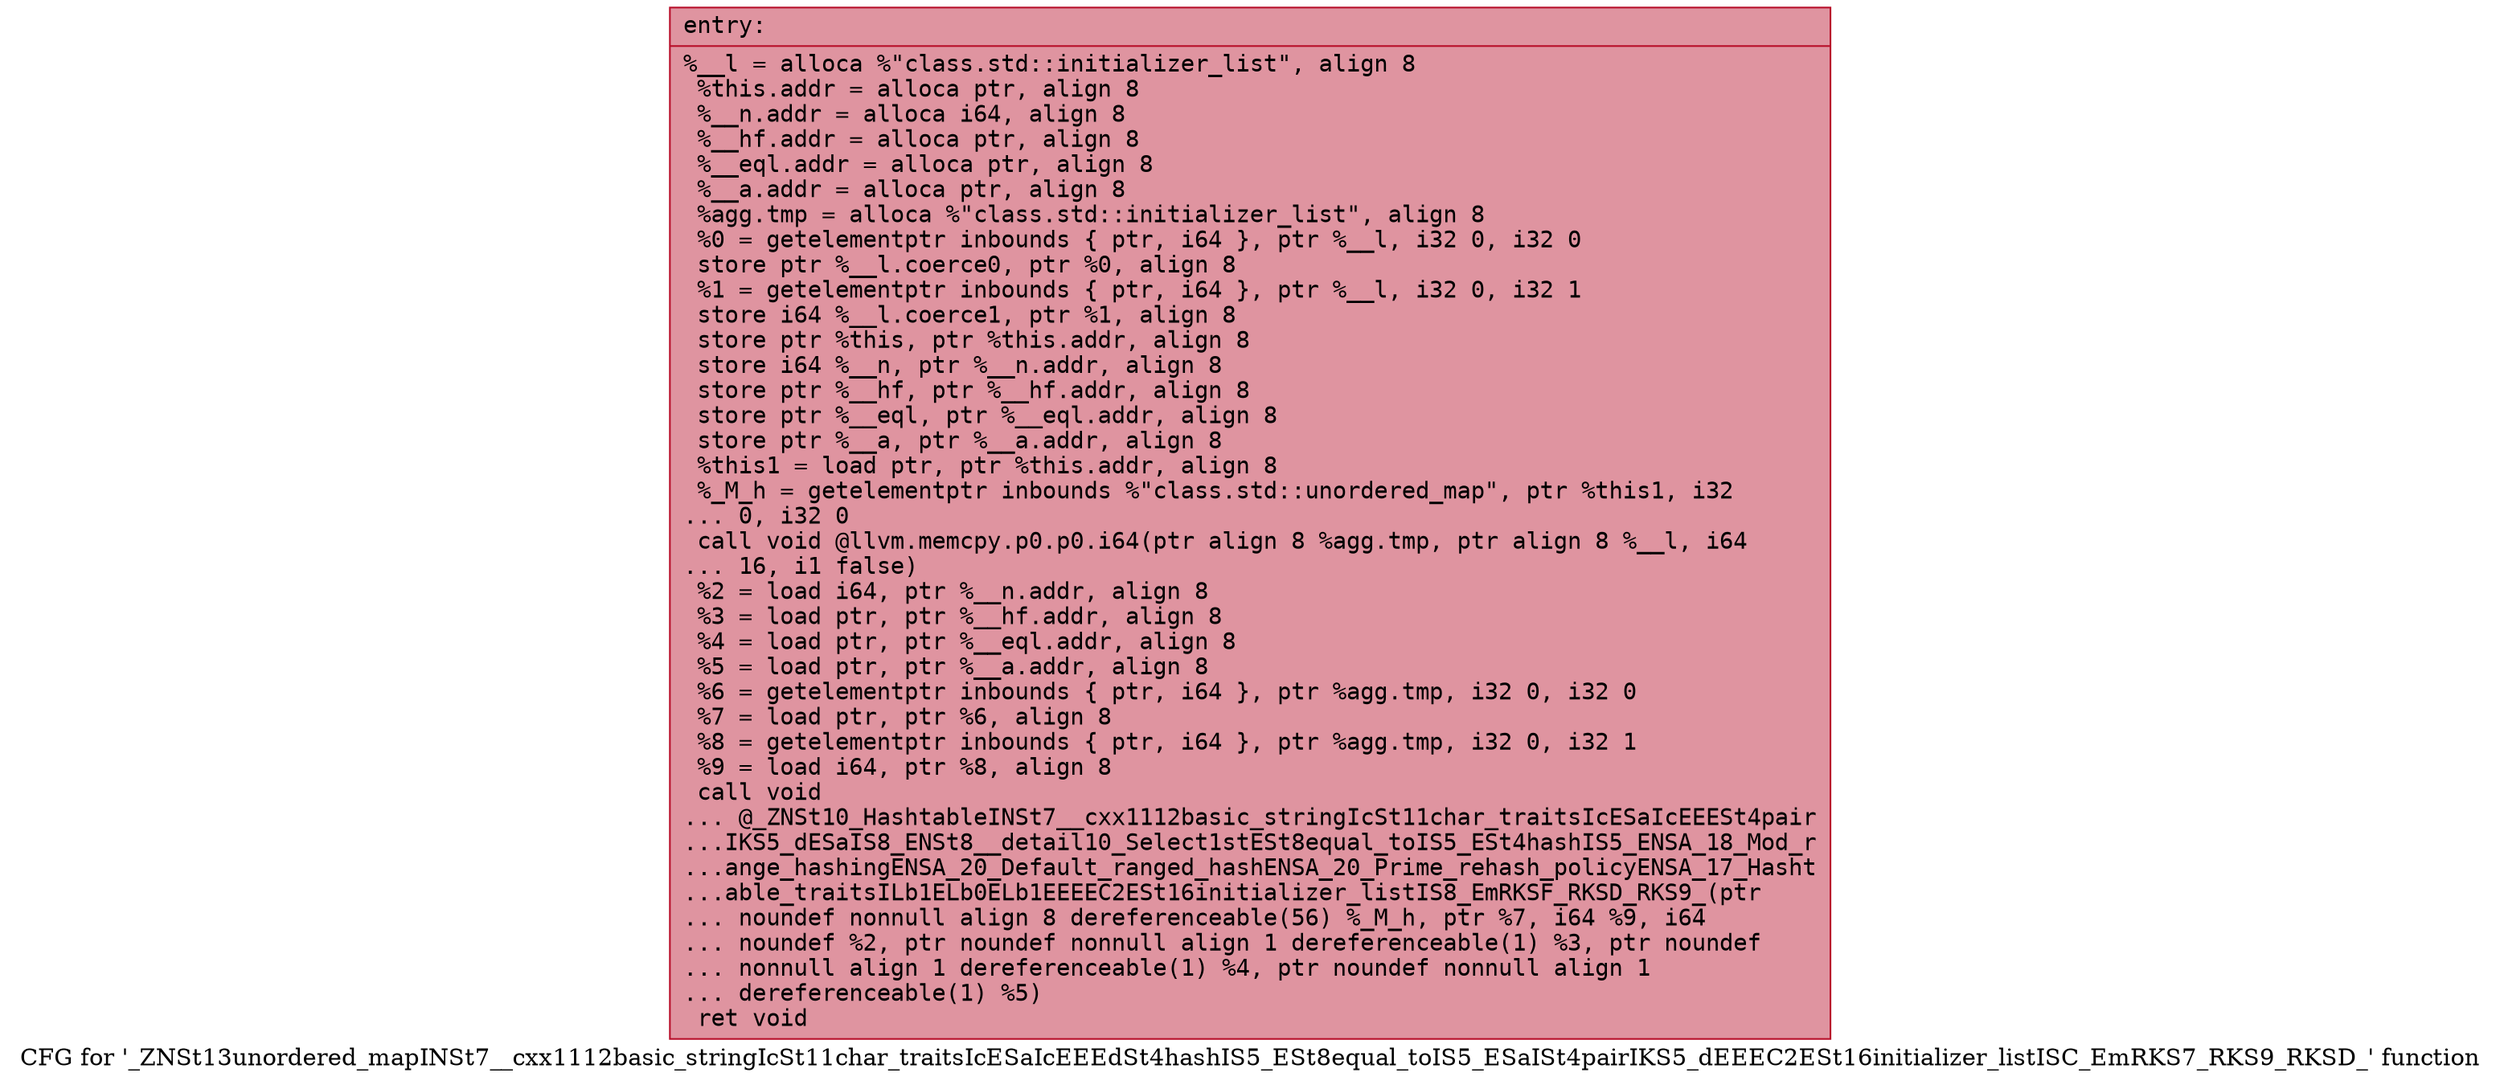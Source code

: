 digraph "CFG for '_ZNSt13unordered_mapINSt7__cxx1112basic_stringIcSt11char_traitsIcESaIcEEEdSt4hashIS5_ESt8equal_toIS5_ESaISt4pairIKS5_dEEEC2ESt16initializer_listISC_EmRKS7_RKS9_RKSD_' function" {
	label="CFG for '_ZNSt13unordered_mapINSt7__cxx1112basic_stringIcSt11char_traitsIcESaIcEEEdSt4hashIS5_ESt8equal_toIS5_ESaISt4pairIKS5_dEEEC2ESt16initializer_listISC_EmRKS7_RKS9_RKSD_' function";

	Node0x556bfe11e430 [shape=record,color="#b70d28ff", style=filled, fillcolor="#b70d2870" fontname="Courier",label="{entry:\l|  %__l = alloca %\"class.std::initializer_list\", align 8\l  %this.addr = alloca ptr, align 8\l  %__n.addr = alloca i64, align 8\l  %__hf.addr = alloca ptr, align 8\l  %__eql.addr = alloca ptr, align 8\l  %__a.addr = alloca ptr, align 8\l  %agg.tmp = alloca %\"class.std::initializer_list\", align 8\l  %0 = getelementptr inbounds \{ ptr, i64 \}, ptr %__l, i32 0, i32 0\l  store ptr %__l.coerce0, ptr %0, align 8\l  %1 = getelementptr inbounds \{ ptr, i64 \}, ptr %__l, i32 0, i32 1\l  store i64 %__l.coerce1, ptr %1, align 8\l  store ptr %this, ptr %this.addr, align 8\l  store i64 %__n, ptr %__n.addr, align 8\l  store ptr %__hf, ptr %__hf.addr, align 8\l  store ptr %__eql, ptr %__eql.addr, align 8\l  store ptr %__a, ptr %__a.addr, align 8\l  %this1 = load ptr, ptr %this.addr, align 8\l  %_M_h = getelementptr inbounds %\"class.std::unordered_map\", ptr %this1, i32\l... 0, i32 0\l  call void @llvm.memcpy.p0.p0.i64(ptr align 8 %agg.tmp, ptr align 8 %__l, i64\l... 16, i1 false)\l  %2 = load i64, ptr %__n.addr, align 8\l  %3 = load ptr, ptr %__hf.addr, align 8\l  %4 = load ptr, ptr %__eql.addr, align 8\l  %5 = load ptr, ptr %__a.addr, align 8\l  %6 = getelementptr inbounds \{ ptr, i64 \}, ptr %agg.tmp, i32 0, i32 0\l  %7 = load ptr, ptr %6, align 8\l  %8 = getelementptr inbounds \{ ptr, i64 \}, ptr %agg.tmp, i32 0, i32 1\l  %9 = load i64, ptr %8, align 8\l  call void\l... @_ZNSt10_HashtableINSt7__cxx1112basic_stringIcSt11char_traitsIcESaIcEEESt4pair\l...IKS5_dESaIS8_ENSt8__detail10_Select1stESt8equal_toIS5_ESt4hashIS5_ENSA_18_Mod_r\l...ange_hashingENSA_20_Default_ranged_hashENSA_20_Prime_rehash_policyENSA_17_Hasht\l...able_traitsILb1ELb0ELb1EEEEC2ESt16initializer_listIS8_EmRKSF_RKSD_RKS9_(ptr\l... noundef nonnull align 8 dereferenceable(56) %_M_h, ptr %7, i64 %9, i64\l... noundef %2, ptr noundef nonnull align 1 dereferenceable(1) %3, ptr noundef\l... nonnull align 1 dereferenceable(1) %4, ptr noundef nonnull align 1\l... dereferenceable(1) %5)\l  ret void\l}"];
}
